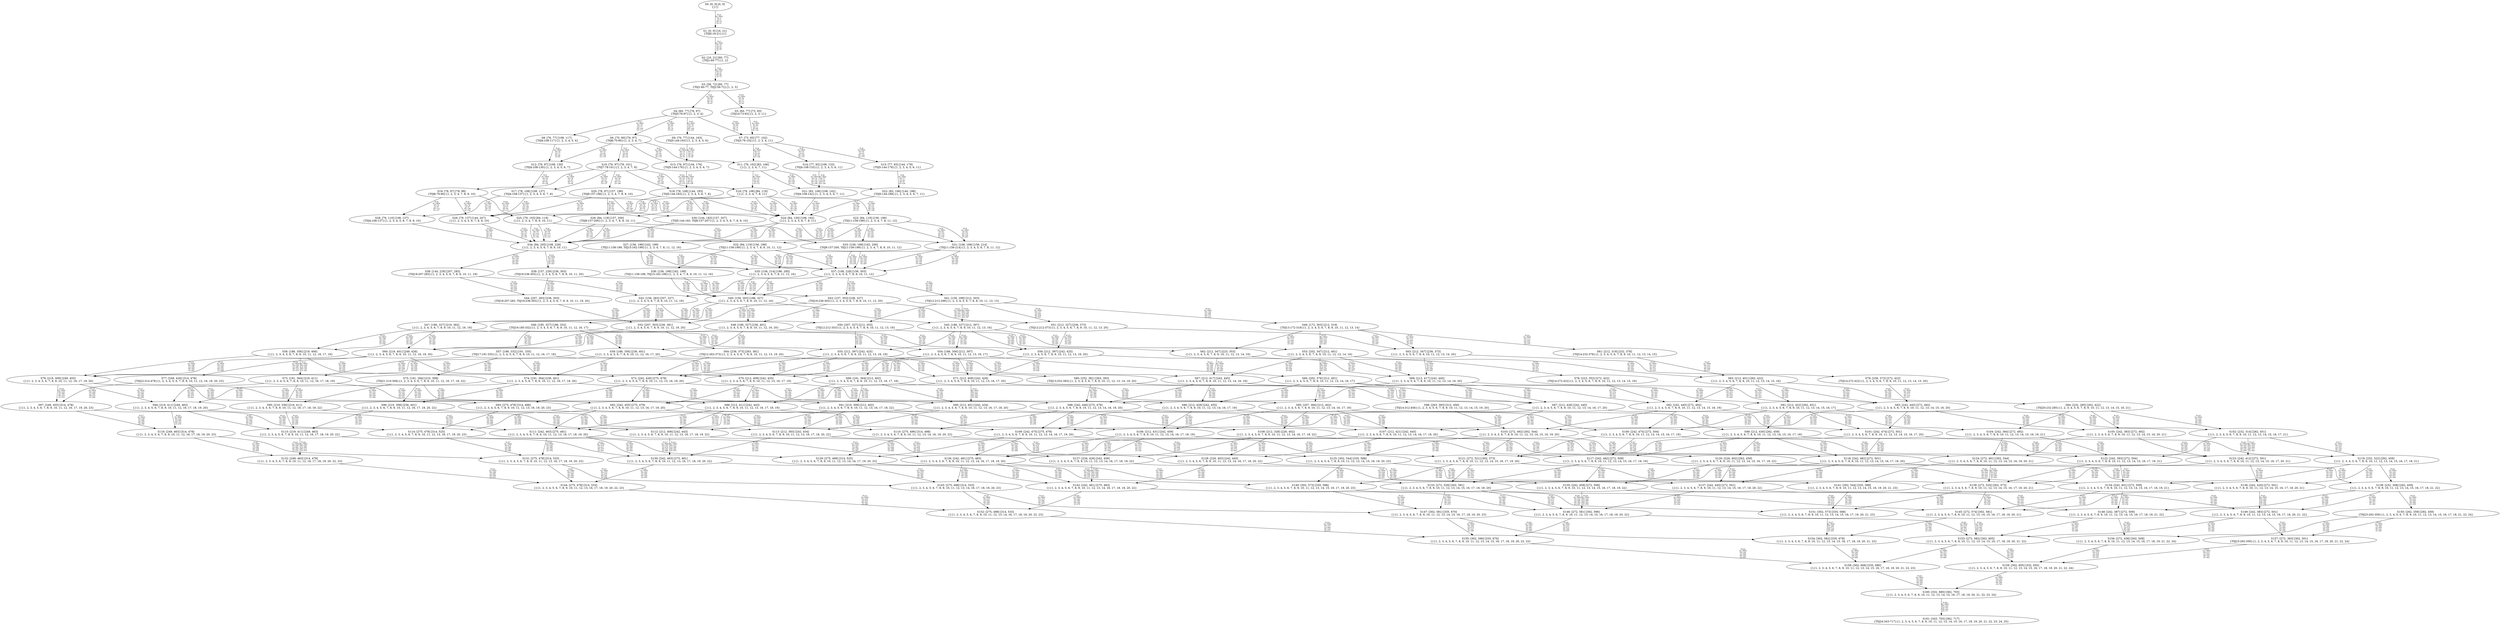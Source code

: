 digraph {
	S0[label="S0: [0, 0] [0, 0] \n{}{}"];
	S1[label="S1: [0, 0] [16, 21] \n{T0J0:16-21}{1}"];
	S2[label="S2: [16, 21] [60, 77] \n{T0J1:60-77}{1, 2}"];
	S3[label="S3: [56, 72] [60, 77] \n{T0J1:60-77, T0J2:56-72}{1, 2, 3}"];
	S4[label="S4: [60, 77] [76, 97] \n{T0J3:76-97}{1, 2, 3, 4}"];
	S5[label="S5: [60, 77] [73, 93] \n{T0J10:73-93}{1, 2, 3, 11}"];
	S6[label="S6: [70, 90] [76, 97] \n{T0J6:70-90}{1, 2, 3, 4, 7}"];
	S7[label="S7: [73, 93] [77, 102] \n{T0J3:76-102}{1, 2, 3, 4, 11}"];
	S8[label="S8: [76, 77] [108, 117] \n{T0J4:108-117}{1, 2, 3, 4, 5, 6}"];
	S9[label="S9: [76, 77] [144, 163] \n{T0J5:144-163}{1, 2, 3, 4, 5, 6}"];
	S10[label="S10: [76, 97] [78, 101] \n{T0J7:78-101}{1, 2, 3, 4, 7, 8}"];
	S11[label="S11: [76, 102] [83, 106] \n{}{1, 2, 3, 4, 7, 11}"];
	S12[label="S12: [76, 97] [108, 130] \n{T0J4:108-130}{1, 2, 3, 4, 5, 6, 7}"];
	S13[label="S13: [76, 97] [144, 176] \n{T0J5:144-176}{1, 2, 3, 4, 5, 6, 7}"];
	S14[label="S14: [77, 93] [108, 133] \n{T0J4:108-133}{1, 2, 3, 4, 5, 6, 11}"];
	S15[label="S15: [77, 93] [144, 179] \n{T0J5:144-179}{1, 2, 3, 4, 5, 6, 11}"];
	S16[label="S16: [78, 106] [84, 119] \n{}{1, 2, 3, 4, 7, 8, 11}"];
	S17[label="S17: [78, 108] [108, 137] \n{T0J4:108-137}{1, 2, 3, 4, 5, 6, 7, 8}"];
	S18[label="S18: [78, 108] [144, 183] \n{T0J5:144-183}{1, 2, 3, 4, 5, 6, 7, 8}"];
	S19[label="S19: [78, 97] [79, 99] \n{T0J8:79-99}{1, 2, 3, 4, 7, 8, 9, 10}"];
	S20[label="S20: [78, 97] [157, 196] \n{T0J9:157-196}{1, 2, 3, 4, 7, 8, 9, 10}"];
	S21[label="S21: [83, 106] [108, 142] \n{T0J4:108-142}{1, 2, 3, 4, 5, 6, 7, 11}"];
	S22[label="S22: [83, 106] [144, 188] \n{T0J5:144-188}{1, 2, 3, 4, 5, 6, 7, 11}"];
	S23[label="S23: [84, 119] [156, 199] \n{T0J11:156-199}{1, 2, 3, 4, 7, 8, 11, 12}"];
	S24[label="S24: [84, 130] [108, 192] \n{}{1, 2, 3, 4, 5, 6, 7, 8, 11}"];
	S25[label="S25: [79, 103] [84, 119] \n{}{1, 2, 3, 4, 7, 8, 9, 10, 11}"];
	S26[label="S26: [84, 119] [157, 200] \n{T0J9:157-200}{1, 2, 3, 4, 7, 8, 9, 10, 11}"];
	S27[label="S27: [156, 199] [162, 199] \n{T0J11:156-199, T0J15:162-199}{1, 2, 3, 4, 7, 8, 11, 12, 16}"];
	S28[label="S28: [79, 110] [108, 137] \n{T0J4:108-137}{1, 2, 3, 4, 5, 6, 7, 8, 9, 10}"];
	S29[label="S29: [79, 137] [144, 207] \n{}{1, 2, 3, 4, 5, 6, 7, 8, 9, 10}"];
	S30[label="S30: [144, 183] [157, 207] \n{T0J5:144-183, T0J9:157-207}{1, 2, 3, 4, 5, 6, 7, 8, 9, 10}"];
	S31[label="S31: [108, 199] [156, 214] \n{T0J11:156-214}{1, 2, 3, 4, 5, 6, 7, 8, 11, 12}"];
	S32[label="S32: [84, 119] [156, 199] \n{T0J11:156-199}{1, 2, 3, 4, 7, 8, 9, 10, 11, 12}"];
	S33[label="S33: [156, 199] [162, 200] \n{T0J9:157-200, T0J11:156-199}{1, 2, 3, 4, 7, 8, 9, 10, 11, 12}"];
	S34[label="S34: [84, 205] [108, 229] \n{}{1, 2, 3, 4, 5, 6, 7, 8, 9, 10, 11}"];
	S35[label="S35: [156, 214] [186, 285] \n{}{1, 2, 3, 4, 5, 6, 7, 8, 11, 12, 16}"];
	S36[label="S36: [156, 199] [162, 199] \n{T0J11:156-199, T0J15:162-199}{1, 2, 3, 4, 7, 8, 9, 10, 11, 12, 16}"];
	S37[label="S37: [108, 229] [156, 303] \n{}{1, 2, 3, 4, 5, 6, 7, 8, 9, 10, 11, 12}"];
	S38[label="S38: [144, 229] [207, 283] \n{T0J18:207-283}{1, 2, 3, 4, 5, 6, 7, 8, 9, 10, 11, 19}"];
	S39[label="S39: [157, 229] [236, 303] \n{T0J19:236-303}{1, 2, 3, 4, 5, 6, 7, 8, 9, 10, 11, 20}"];
	S40[label="S40: [156, 303] [186, 327] \n{}{1, 2, 3, 4, 5, 6, 7, 8, 9, 10, 11, 12, 16}"];
	S41[label="S41: [156, 299] [212, 303] \n{T0J12:212-299}{1, 2, 3, 4, 5, 6, 7, 8, 9, 10, 11, 12, 13}"];
	S42[label="S42: [156, 283] [207, 327] \n{}{1, 2, 3, 4, 5, 6, 7, 8, 9, 10, 11, 12, 19}"];
	S43[label="S43: [157, 303] [236, 327] \n{T0J19:236-303}{1, 2, 3, 4, 5, 6, 7, 8, 9, 10, 11, 12, 20}"];
	S44[label="S44: [207, 283] [236, 303] \n{T0J18:207-283, T0J19:236-303}{1, 2, 3, 4, 5, 6, 7, 8, 9, 10, 11, 19, 20}"];
	S45[label="S45: [186, 327] [212, 397] \n{}{1, 2, 3, 4, 5, 6, 7, 8, 9, 10, 11, 12, 13, 16}"];
	S46[label="S46: [185, 327] [186, 332] \n{T0J16:185-332}{1, 2, 3, 4, 5, 6, 7, 8, 9, 10, 11, 12, 16, 17}"];
	S47[label="S47: [186, 327] [219, 382] \n{}{1, 2, 3, 4, 5, 6, 7, 8, 9, 10, 11, 12, 16, 19}"];
	S48[label="S48: [186, 327] [236, 401] \n{}{1, 2, 3, 4, 5, 6, 7, 8, 9, 10, 11, 12, 16, 20}"];
	S49[label="S49: [172, 303] [212, 319] \n{T0J13:172-319}{1, 2, 3, 4, 5, 6, 7, 8, 9, 10, 11, 12, 13, 14}"];
	S50[label="S50: [207, 327] [212, 353] \n{T0J12:212-353}{1, 2, 3, 4, 5, 6, 7, 8, 9, 10, 11, 12, 13, 19}"];
	S51[label="S51: [212, 327] [236, 373] \n{T0J12:212-373}{1, 2, 3, 4, 5, 6, 7, 8, 9, 10, 11, 12, 13, 20}"];
	S52[label="S52: [207, 303] [236, 381] \n{}{1, 2, 3, 4, 5, 6, 7, 8, 9, 10, 11, 12, 19, 20}"];
	S53[label="S53: [202, 347] [212, 401] \n{}{1, 2, 3, 4, 5, 6, 7, 8, 9, 10, 11, 12, 13, 14, 16}"];
	S54[label="S54: [186, 356] [212, 397] \n{}{1, 2, 3, 4, 5, 6, 7, 8, 9, 10, 11, 12, 13, 16, 17}"];
	S55[label="S55: [212, 397] [242, 425] \n{}{1, 2, 3, 4, 5, 6, 7, 8, 9, 10, 11, 12, 13, 16, 19}"];
	S56[label="S56: [212, 397] [242, 425] \n{}{1, 2, 3, 4, 5, 6, 7, 8, 9, 10, 11, 12, 13, 16, 20}"];
	S57[label="S57: [186, 332] [191, 335] \n{T0J17:191-335}{1, 2, 3, 4, 5, 6, 7, 8, 9, 10, 11, 12, 16, 17, 18}"];
	S58[label="S58: [186, 356] [219, 406] \n{}{1, 2, 3, 4, 5, 6, 7, 8, 9, 10, 11, 12, 16, 17, 19}"];
	S59[label="S59: [186, 356] [236, 401] \n{}{1, 2, 3, 4, 5, 6, 7, 8, 9, 10, 11, 12, 16, 17, 20}"];
	S60[label="S60: [219, 401] [249, 426] \n{}{1, 2, 3, 4, 5, 6, 7, 8, 9, 10, 11, 12, 16, 19, 20}"];
	S61[label="S61: [212, 319] [232, 378] \n{T0J14:232-378}{1, 2, 3, 4, 5, 6, 7, 8, 9, 10, 11, 12, 13, 14, 15}"];
	S62[label="S62: [212, 347] [223, 353] \n{}{1, 2, 3, 4, 5, 6, 7, 8, 9, 10, 11, 12, 13, 14, 19}"];
	S63[label="S63: [212, 347] [236, 373] \n{}{1, 2, 3, 4, 5, 6, 7, 8, 9, 10, 11, 12, 13, 14, 20}"];
	S64[label="S64: [236, 373] [263, 381] \n{T0J12:263-373}{1, 2, 3, 4, 5, 6, 7, 8, 9, 10, 11, 12, 13, 19, 20}"];
	S65[label="S65: [212, 401] [262, 422] \n{}{1, 2, 3, 4, 5, 6, 7, 8, 9, 10, 11, 12, 13, 14, 15, 16}"];
	S66[label="S66: [202, 376] [212, 401] \n{}{1, 2, 3, 4, 5, 6, 7, 8, 9, 10, 11, 12, 13, 14, 16, 17}"];
	S67[label="S67: [212, 417] [242, 445] \n{}{1, 2, 3, 4, 5, 6, 7, 8, 9, 10, 11, 12, 13, 14, 16, 19}"];
	S68[label="S68: [212, 417] [242, 445] \n{}{1, 2, 3, 4, 5, 6, 7, 8, 9, 10, 11, 12, 13, 14, 16, 20}"];
	S69[label="S69: [191, 364] [212, 402] \n{}{1, 2, 3, 4, 5, 6, 7, 8, 9, 10, 11, 12, 13, 16, 17, 18}"];
	S70[label="S70: [212, 409] [242, 435] \n{}{1, 2, 3, 4, 5, 6, 7, 8, 9, 10, 11, 12, 13, 16, 17, 19}"];
	S71[label="S71: [212, 409] [242, 426] \n{}{1, 2, 3, 4, 5, 6, 7, 8, 9, 10, 11, 12, 13, 16, 17, 20}"];
	S72[label="S72: [242, 426] [275, 479] \n{}{1, 2, 3, 4, 5, 6, 7, 8, 9, 10, 11, 12, 13, 16, 19, 20}"];
	S73[label="S73: [191, 364] [219, 411] \n{}{1, 2, 3, 4, 5, 6, 7, 8, 9, 10, 11, 12, 16, 17, 18, 19}"];
	S74[label="S74: [191, 364] [236, 401] \n{}{1, 2, 3, 4, 5, 6, 7, 8, 9, 10, 11, 12, 16, 17, 18, 20}"];
	S75[label="S75: [191, 284] [210, 308] \n{T0J21:210-308}{1, 2, 3, 4, 5, 6, 7, 8, 9, 10, 11, 12, 16, 17, 18, 22}"];
	S76[label="S76: [219, 409] [249, 455] \n{}{1, 2, 3, 4, 5, 6, 7, 8, 9, 10, 11, 12, 16, 17, 19, 20}"];
	S77[label="S77: [249, 426] [314, 478] \n{T0J22:314-478}{1, 2, 3, 4, 5, 6, 7, 8, 9, 10, 11, 12, 16, 19, 20, 23}"];
	S78[label="S78: [223, 353] [272, 422] \n{T0J14:272-422}{1, 2, 3, 4, 5, 6, 7, 8, 9, 10, 11, 12, 13, 14, 15, 19}"];
	S79[label="S79: [236, 373] [272, 422] \n{T0J14:272-422}{1, 2, 3, 4, 5, 6, 7, 8, 9, 10, 11, 12, 13, 14, 15, 20}"];
	S80[label="S80: [252, 381] [263, 393] \n{T0J13:252-393}{1, 2, 3, 4, 5, 6, 7, 8, 9, 10, 11, 12, 13, 14, 19, 20}"];
	S81[label="S81: [212, 422] [262, 451] \n{}{1, 2, 3, 4, 5, 6, 7, 8, 9, 10, 11, 12, 13, 14, 15, 16, 17}"];
	S82[label="S82: [242, 445] [272, 492] \n{}{1, 2, 3, 4, 5, 6, 7, 8, 9, 10, 11, 12, 13, 14, 15, 16, 19}"];
	S83[label="S83: [242, 445] [272, 492] \n{}{1, 2, 3, 4, 5, 6, 7, 8, 9, 10, 11, 12, 13, 14, 15, 16, 20}"];
	S84[label="S84: [232, 285] [262, 422] \n{T0J20:232-285}{1, 2, 3, 4, 5, 6, 7, 8, 9, 10, 11, 12, 13, 14, 15, 16, 21}"];
	S85[label="S85: [207, 384] [212, 402] \n{}{1, 2, 3, 4, 5, 6, 7, 8, 9, 10, 11, 12, 13, 14, 16, 17, 18}"];
	S86[label="S86: [212, 429] [242, 455] \n{}{1, 2, 3, 4, 5, 6, 7, 8, 9, 10, 11, 12, 13, 14, 16, 17, 19}"];
	S87[label="S87: [212, 426] [242, 445] \n{}{1, 2, 3, 4, 5, 6, 7, 8, 9, 10, 11, 12, 13, 14, 16, 17, 20}"];
	S88[label="S88: [242, 446] [275, 479] \n{}{1, 2, 3, 4, 5, 6, 7, 8, 9, 10, 11, 12, 13, 14, 16, 19, 20}"];
	S89[label="S89: [212, 411] [242, 443] \n{}{1, 2, 3, 4, 5, 6, 7, 8, 9, 10, 11, 12, 13, 16, 17, 18, 19}"];
	S90[label="S90: [212, 401] [242, 434] \n{}{1, 2, 3, 4, 5, 6, 7, 8, 9, 10, 11, 12, 13, 16, 17, 18, 20}"];
	S91[label="S91: [210, 308] [212, 402] \n{}{1, 2, 3, 4, 5, 6, 7, 8, 9, 10, 11, 12, 13, 16, 17, 18, 22}"];
	S92[label="S92: [242, 455] [275, 479] \n{}{1, 2, 3, 4, 5, 6, 7, 8, 9, 10, 11, 12, 13, 16, 17, 19, 20}"];
	S93[label="S93: [275, 478] [314, 496] \n{}{1, 2, 3, 4, 5, 6, 7, 8, 9, 10, 11, 12, 13, 16, 19, 20, 23}"];
	S94[label="S94: [219, 411] [249, 463] \n{}{1, 2, 3, 4, 5, 6, 7, 8, 9, 10, 11, 12, 16, 17, 18, 19, 20}"];
	S95[label="S95: [210, 336] [219, 411] \n{}{1, 2, 3, 4, 5, 6, 7, 8, 9, 10, 11, 12, 16, 17, 18, 19, 22}"];
	S96[label="S96: [210, 308] [236, 401] \n{}{1, 2, 3, 4, 5, 6, 7, 8, 9, 10, 11, 12, 16, 17, 18, 20, 22}"];
	S97[label="S97: [249, 455] [314, 478] \n{}{1, 2, 3, 4, 5, 6, 7, 8, 9, 10, 11, 12, 16, 17, 19, 20, 23}"];
	S98[label="S98: [263, 393] [312, 456] \n{T0J14:312-456}{1, 2, 3, 4, 5, 6, 7, 8, 9, 10, 11, 12, 13, 14, 15, 19, 20}"];
	S99[label="S99: [212, 430] [262, 459] \n{}{1, 2, 3, 4, 5, 6, 7, 8, 9, 10, 11, 12, 13, 14, 15, 16, 17, 18}"];
	S100[label="S100: [242, 474] [272, 504] \n{}{1, 2, 3, 4, 5, 6, 7, 8, 9, 10, 11, 12, 13, 14, 15, 16, 17, 19}"];
	S101[label="S101: [242, 474] [272, 501] \n{}{1, 2, 3, 4, 5, 6, 7, 8, 9, 10, 11, 12, 13, 14, 15, 16, 17, 20}"];
	S102[label="S102: [232, 314] [262, 451] \n{}{1, 2, 3, 4, 5, 6, 7, 8, 9, 10, 11, 12, 13, 14, 15, 16, 17, 21}"];
	S103[label="S103: [272, 492] [302, 544] \n{}{1, 2, 3, 4, 5, 6, 7, 8, 9, 10, 11, 12, 13, 14, 15, 16, 19, 20}"];
	S104[label="S104: [242, 364] [272, 492] \n{}{1, 2, 3, 4, 5, 6, 7, 8, 9, 10, 11, 12, 13, 14, 15, 16, 19, 21}"];
	S105[label="S105: [242, 383] [272, 492] \n{}{1, 2, 3, 4, 5, 6, 7, 8, 9, 10, 11, 12, 13, 14, 15, 16, 20, 21}"];
	S106[label="S106: [212, 431] [242, 459] \n{}{1, 2, 3, 4, 5, 6, 7, 8, 9, 10, 11, 12, 13, 14, 16, 17, 18, 19}"];
	S107[label="S107: [212, 421] [242, 445] \n{}{1, 2, 3, 4, 5, 6, 7, 8, 9, 10, 11, 12, 13, 14, 16, 17, 18, 20}"];
	S108[label="S108: [212, 328] [226, 402] \n{}{1, 2, 3, 4, 5, 6, 7, 8, 9, 10, 11, 12, 13, 14, 16, 17, 18, 22}"];
	S109[label="S109: [242, 475] [275, 479] \n{}{1, 2, 3, 4, 5, 6, 7, 8, 9, 10, 11, 12, 13, 14, 16, 17, 19, 20}"];
	S110[label="S110: [275, 496] [314, 498] \n{}{1, 2, 3, 4, 5, 6, 7, 8, 9, 10, 11, 12, 13, 14, 16, 19, 20, 23}"];
	S111[label="S111: [242, 463] [275, 481] \n{}{1, 2, 3, 4, 5, 6, 7, 8, 9, 10, 11, 12, 13, 16, 17, 18, 19, 20}"];
	S112[label="S112: [212, 406] [242, 443] \n{}{1, 2, 3, 4, 5, 6, 7, 8, 9, 10, 11, 12, 13, 16, 17, 18, 19, 22}"];
	S113[label="S113: [212, 383] [242, 434] \n{}{1, 2, 3, 4, 5, 6, 7, 8, 9, 10, 11, 12, 13, 16, 17, 18, 20, 22}"];
	S114[label="S114: [275, 478] [314, 525] \n{}{1, 2, 3, 4, 5, 6, 7, 8, 9, 10, 11, 12, 13, 16, 17, 19, 20, 23}"];
	S115[label="S115: [219, 411] [249, 463] \n{}{1, 2, 3, 4, 5, 6, 7, 8, 9, 10, 11, 12, 16, 17, 18, 19, 20, 22}"];
	S116[label="S116: [249, 463] [314, 478] \n{}{1, 2, 3, 4, 5, 6, 7, 8, 9, 10, 11, 12, 16, 17, 18, 19, 20, 23}"];
	S117[label="S117: [242, 482] [272, 509] \n{}{1, 2, 3, 4, 5, 6, 7, 8, 9, 10, 11, 12, 13, 14, 15, 16, 17, 18, 19}"];
	S118[label="S118: [242, 482] [272, 501] \n{}{1, 2, 3, 4, 5, 6, 7, 8, 9, 10, 11, 12, 13, 14, 15, 16, 17, 18, 20}"];
	S119[label="S119: [232, 322] [262, 459] \n{}{1, 2, 3, 4, 5, 6, 7, 8, 9, 10, 11, 12, 13, 14, 15, 16, 17, 18, 21}"];
	S120[label="S120: [226, 402] [262, 459] \n{}{1, 2, 3, 4, 5, 6, 7, 8, 9, 10, 11, 12, 13, 14, 15, 16, 17, 18, 22}"];
	S121[label="S121: [272, 521] [302, 573] \n{}{1, 2, 3, 4, 5, 6, 7, 8, 9, 10, 11, 12, 13, 14, 15, 16, 17, 19, 20}"];
	S122[label="S122: [242, 393] [272, 504] \n{}{1, 2, 3, 4, 5, 6, 7, 8, 9, 10, 11, 12, 13, 14, 15, 16, 17, 19, 21}"];
	S123[label="S123: [242, 412] [272, 501] \n{}{1, 2, 3, 4, 5, 6, 7, 8, 9, 10, 11, 12, 13, 14, 15, 16, 17, 20, 21}"];
	S124[label="S124: [272, 491] [302, 544] \n{}{1, 2, 3, 4, 5, 6, 7, 8, 9, 10, 11, 12, 13, 14, 15, 16, 19, 20, 21}"];
	S125[label="S125: [302, 544] [335, 588] \n{}{1, 2, 3, 4, 5, 6, 7, 8, 9, 10, 11, 12, 13, 14, 15, 16, 19, 20, 23}"];
	S126[label="S126: [242, 481] [275, 483] \n{}{1, 2, 3, 4, 5, 6, 7, 8, 9, 10, 11, 12, 13, 14, 16, 17, 18, 19, 20}"];
	S127[label="S127: [226, 426] [242, 459] \n{}{1, 2, 3, 4, 5, 6, 7, 8, 9, 10, 11, 12, 13, 14, 16, 17, 18, 19, 22}"];
	S128[label="S128: [226, 403] [242, 445] \n{}{1, 2, 3, 4, 5, 6, 7, 8, 9, 10, 11, 12, 13, 14, 16, 17, 18, 20, 22}"];
	S129[label="S129: [275, 498] [314, 525] \n{}{1, 2, 3, 4, 5, 6, 7, 8, 9, 10, 11, 12, 13, 14, 16, 17, 19, 20, 23}"];
	S130[label="S130: [242, 463] [275, 481] \n{}{1, 2, 3, 4, 5, 6, 7, 8, 9, 10, 11, 12, 13, 16, 17, 18, 19, 20, 22}"];
	S131[label="S131: [275, 478] [314, 533] \n{}{1, 2, 3, 4, 5, 6, 7, 8, 9, 10, 11, 12, 13, 16, 17, 18, 19, 20, 23}"];
	S132[label="S132: [249, 463] [314, 478] \n{}{1, 2, 3, 4, 5, 6, 7, 8, 9, 10, 11, 12, 16, 17, 18, 19, 20, 22, 23}"];
	S133[label="S133: [272, 529] [302, 581] \n{}{1, 2, 3, 4, 5, 6, 7, 8, 9, 10, 11, 12, 13, 14, 15, 16, 17, 18, 19, 20}"];
	S134[label="S134: [242, 401] [272, 509] \n{}{1, 2, 3, 4, 5, 6, 7, 8, 9, 10, 11, 12, 13, 14, 15, 16, 17, 18, 19, 21}"];
	S135[label="S135: [242, 459] [272, 509] \n{}{1, 2, 3, 4, 5, 6, 7, 8, 9, 10, 11, 12, 13, 14, 15, 16, 17, 18, 19, 22}"];
	S136[label="S136: [242, 420] [272, 501] \n{}{1, 2, 3, 4, 5, 6, 7, 8, 9, 10, 11, 12, 13, 14, 15, 16, 17, 18, 20, 21}"];
	S137[label="S137: [242, 445] [272, 501] \n{}{1, 2, 3, 4, 5, 6, 7, 8, 9, 10, 11, 12, 13, 14, 15, 16, 17, 18, 20, 22}"];
	S138[label="S138: [232, 308] [262, 459] \n{}{1, 2, 3, 4, 5, 6, 7, 8, 9, 10, 11, 12, 13, 14, 15, 16, 17, 18, 21, 22}"];
	S139[label="S139: [272, 520] [302, 573] \n{}{1, 2, 3, 4, 5, 6, 7, 8, 9, 10, 11, 12, 13, 14, 15, 16, 17, 19, 20, 21}"];
	S140[label="S140: [302, 573] [335, 588] \n{}{1, 2, 3, 4, 5, 6, 7, 8, 9, 10, 11, 12, 13, 14, 15, 16, 17, 19, 20, 23}"];
	S141[label="S141: [302, 544] [335, 588] \n{}{1, 2, 3, 4, 5, 6, 7, 8, 9, 10, 11, 12, 13, 14, 15, 16, 19, 20, 21, 23}"];
	S142[label="S142: [242, 481] [275, 483] \n{}{1, 2, 3, 4, 5, 6, 7, 8, 9, 10, 11, 12, 13, 14, 16, 17, 18, 19, 20, 22}"];
	S143[label="S143: [275, 498] [314, 533] \n{}{1, 2, 3, 4, 5, 6, 7, 8, 9, 10, 11, 12, 13, 14, 16, 17, 18, 19, 20, 23}"];
	S144[label="S144: [275, 478] [314, 533] \n{}{1, 2, 3, 4, 5, 6, 7, 8, 9, 10, 11, 12, 13, 16, 17, 18, 19, 20, 22, 23}"];
	S145[label="S145: [272, 574] [302, 581] \n{}{1, 2, 3, 4, 5, 6, 7, 8, 9, 10, 11, 12, 13, 14, 15, 16, 17, 18, 19, 20, 21}"];
	S146[label="S146: [272, 581] [302, 596] \n{}{1, 2, 3, 4, 5, 6, 7, 8, 9, 10, 11, 12, 13, 14, 15, 16, 17, 18, 19, 20, 22}"];
	S147[label="S147: [302, 581] [335, 670] \n{}{1, 2, 3, 4, 5, 6, 7, 8, 9, 10, 11, 12, 13, 14, 15, 16, 17, 18, 19, 20, 23}"];
	S148[label="S148: [242, 387] [272, 509] \n{}{1, 2, 3, 4, 5, 6, 7, 8, 9, 10, 11, 12, 13, 14, 15, 16, 17, 18, 19, 21, 22}"];
	S149[label="S149: [242, 383] [272, 501] \n{}{1, 2, 3, 4, 5, 6, 7, 8, 9, 10, 11, 12, 13, 14, 15, 16, 17, 18, 20, 21, 22}"];
	S150[label="S150: [262, 359] [292, 459] \n{T0J23:292-359}{1, 2, 3, 4, 5, 6, 7, 8, 9, 10, 11, 12, 13, 14, 15, 16, 17, 18, 21, 22, 24}"];
	S151[label="S151: [302, 573] [335, 588] \n{}{1, 2, 3, 4, 5, 6, 7, 8, 9, 10, 11, 12, 13, 14, 15, 16, 17, 19, 20, 21, 23}"];
	S152[label="S152: [275, 498] [314, 533] \n{}{1, 2, 3, 4, 5, 6, 7, 8, 9, 10, 11, 12, 13, 14, 16, 17, 18, 19, 20, 22, 23}"];
	S153[label="S153: [272, 582] [302, 605] \n{}{1, 2, 3, 4, 5, 6, 7, 8, 9, 10, 11, 12, 13, 14, 15, 16, 17, 18, 19, 20, 21, 22}"];
	S154[label="S154: [302, 582] [335, 678] \n{}{1, 2, 3, 4, 5, 6, 7, 8, 9, 10, 11, 12, 13, 14, 15, 16, 17, 18, 19, 20, 21, 23}"];
	S155[label="S155: [302, 596] [335, 670] \n{}{1, 2, 3, 4, 5, 6, 7, 8, 9, 10, 11, 12, 13, 14, 15, 16, 17, 18, 19, 20, 22, 23}"];
	S156[label="S156: [272, 438] [302, 509] \n{}{1, 2, 3, 4, 5, 6, 7, 8, 9, 10, 11, 12, 13, 14, 15, 16, 17, 18, 19, 21, 22, 24}"];
	S157[label="S157: [272, 383] [302, 501] \n{T0J23:292-359}{1, 2, 3, 4, 5, 6, 7, 8, 9, 10, 11, 12, 13, 14, 15, 16, 17, 18, 20, 21, 22, 24}"];
	S158[label="S158: [302, 606] [335, 680] \n{}{1, 2, 3, 4, 5, 6, 7, 8, 9, 10, 11, 12, 13, 14, 15, 16, 17, 18, 19, 20, 21, 22, 23}"];
	S159[label="S159: [302, 605] [332, 655] \n{}{1, 2, 3, 4, 5, 6, 7, 8, 9, 10, 11, 12, 13, 14, 15, 16, 17, 18, 19, 20, 21, 22, 24}"];
	S160[label="S160: [332, 680] [362, 703] \n{}{1, 2, 3, 4, 5, 6, 7, 8, 9, 10, 11, 12, 13, 14, 15, 16, 17, 18, 19, 20, 21, 22, 23, 24}"];
	S161[label="S161: [343, 703] [362, 717] \n{T0J24:343-717}{1, 2, 3, 4, 5, 6, 7, 8, 9, 10, 11, 12, 13, 14, 15, 16, 17, 18, 19, 20, 21, 22, 23, 24, 25}"];
	S0 -> S1[label="T0 J0\nDL=5850\nES=0\nLS=0\nEF=16\nLF=21",fontsize=8];
	S1 -> S2[label="T0 J1\nDL=5850\nES=16\nLS=21\nEF=60\nLF=77",fontsize=8];
	S2 -> S3[label="T0 J2\nDL=5850\nES=16\nLS=21\nEF=56\nLF=72",fontsize=8];
	S3 -> S4[label="T0 J3\nDL=5850\nES=56\nLS=72\nEF=76\nLF=97",fontsize=8];
	S3 -> S5[label="T0 J10\nDL=5850\nES=56\nLS=71\nEF=73\nLF=93",fontsize=8];
	S4 -> S8[label="T0 J4\nDL=5850\nES=76\nLS=77\nEF=108\nLF=117",fontsize=8];
	S4 -> S9[label="T0 J5\nDL=5850\nES=76\nLS=77\nEF=144\nLF=163",fontsize=8];
	S4 -> S6[label="T0 J6\nDL=5850\nES=60\nLS=77\nEF=70\nLF=90",fontsize=8];
	S4 -> S7[label="T0 J10\nDL=5850\nES=60\nLS=71\nEF=77\nLF=93",fontsize=8];
	S5 -> S7[label="T0 J3\nDL=5850\nES=60\nLS=77\nEF=80\nLF=102",fontsize=8];
	S6 -> S12[label="T0 J4\nDL=5850\nES=76\nLS=90\nEF=108\nLF=130",fontsize=8];
	S6 -> S13[label="T0 J5\nDL=5850\nES=76\nLS=90\nEF=144\nLF=176",fontsize=8];
	S6 -> S10[label="T0 J7\nDL=5850\nES=70\nLS=90\nEF=78\nLF=101",fontsize=8];
	S6 -> S11[label="T0 J10\nDL=5850\nES=70\nLS=71\nEF=87\nLF=93",fontsize=8];
	S7 -> S14[label="T0 J4\nDL=5850\nES=76\nLS=93\nEF=108\nLF=133",fontsize=8];
	S7 -> S15[label="T0 J5\nDL=5850\nES=76\nLS=93\nEF=144\nLF=179",fontsize=8];
	S7 -> S11[label="T0 J6\nDL=5850\nES=73\nLS=93\nEF=83\nLF=106",fontsize=8];
	S8 -> S12[label="T0 J6\nDL=5850\nES=76\nLS=77\nEF=86\nLF=90",fontsize=8];
	S9 -> S13[label="T0 J6\nDL=5850\nES=76\nLS=77\nEF=86\nLF=90",fontsize=8];
	S10 -> S17[label="T0 J4\nDL=5850\nES=76\nLS=97\nEF=108\nLF=137",fontsize=8];
	S10 -> S18[label="T0 J5\nDL=5850\nES=76\nLS=97\nEF=144\nLF=183",fontsize=8];
	S10 -> S19[label="T0 J8\nDL=5850\nES=78\nLS=97\nEF=79\nLF=99",fontsize=8];
	S10 -> S20[label="T0 J9\nDL=5850\nES=78\nLS=97\nEF=157\nLF=196",fontsize=8];
	S10 -> S16[label="T0 J10\nDL=5850\nES=76\nLS=97\nEF=93\nLF=119",fontsize=8];
	S11 -> S21[label="T0 J4\nDL=5850\nES=76\nLS=102\nEF=108\nLF=142",fontsize=8];
	S11 -> S22[label="T0 J5\nDL=5850\nES=76\nLS=102\nEF=144\nLF=188",fontsize=8];
	S11 -> S16[label="T0 J7\nDL=5850\nES=76\nLS=101\nEF=84\nLF=112",fontsize=8];
	S12 -> S17[label="T0 J7\nDL=5850\nES=76\nLS=97\nEF=84\nLF=108",fontsize=8];
	S13 -> S18[label="T0 J7\nDL=5850\nES=76\nLS=97\nEF=84\nLF=108",fontsize=8];
	S14 -> S21[label="T0 J6\nDL=5850\nES=77\nLS=93\nEF=87\nLF=106",fontsize=8];
	S15 -> S22[label="T0 J6\nDL=5850\nES=77\nLS=93\nEF=87\nLF=106",fontsize=8];
	S16 -> S24[label="T0 J4\nDL=5850\nES=78\nLS=106\nEF=110\nLF=146",fontsize=8];
	S16 -> S24[label="T0 J5\nDL=5850\nES=78\nLS=106\nEF=146\nLF=192",fontsize=8];
	S16 -> S25[label="T0 J8\nDL=5850\nES=78\nLS=101\nEF=79\nLF=103",fontsize=8];
	S16 -> S26[label="T0 J9\nDL=5850\nES=78\nLS=101\nEF=157\nLF=200",fontsize=8];
	S16 -> S23[label="T0 J11\nDL=5850\nES=78\nLS=101\nEF=156\nLF=199",fontsize=8];
	S17 -> S28[label="T0 J8\nDL=5850\nES=78\nLS=108\nEF=79\nLF=110",fontsize=8];
	S17 -> S29[label="T0 J9\nDL=5850\nES=78\nLS=108\nEF=157\nLF=207",fontsize=8];
	S17 -> S24[label="T0 J10\nDL=5850\nES=78\nLS=108\nEF=95\nLF=130",fontsize=8];
	S18 -> S29[label="T0 J8\nDL=5850\nES=78\nLS=108\nEF=79\nLF=110",fontsize=8];
	S18 -> S30[label="T0 J9\nDL=5850\nES=78\nLS=108\nEF=157\nLF=207",fontsize=8];
	S18 -> S24[label="T0 J10\nDL=5850\nES=78\nLS=108\nEF=95\nLF=130",fontsize=8];
	S19 -> S28[label="T0 J4\nDL=5850\nES=78\nLS=97\nEF=110\nLF=137",fontsize=8];
	S19 -> S29[label="T0 J5\nDL=5850\nES=78\nLS=97\nEF=146\nLF=183",fontsize=8];
	S19 -> S25[label="T0 J10\nDL=5850\nES=78\nLS=97\nEF=95\nLF=119",fontsize=8];
	S20 -> S29[label="T0 J4\nDL=5850\nES=78\nLS=97\nEF=110\nLF=137",fontsize=8];
	S20 -> S30[label="T0 J5\nDL=5850\nES=78\nLS=97\nEF=146\nLF=183",fontsize=8];
	S20 -> S26[label="T0 J10\nDL=5850\nES=78\nLS=97\nEF=95\nLF=119",fontsize=8];
	S21 -> S24[label="T0 J7\nDL=5850\nES=83\nLS=106\nEF=91\nLF=117",fontsize=8];
	S22 -> S24[label="T0 J7\nDL=5850\nES=83\nLS=106\nEF=91\nLF=117",fontsize=8];
	S23 -> S31[label="T0 J4\nDL=5850\nES=84\nLS=119\nEF=116\nLF=159",fontsize=8];
	S23 -> S31[label="T0 J5\nDL=5850\nES=84\nLS=119\nEF=152\nLF=205",fontsize=8];
	S23 -> S32[label="T0 J8\nDL=5850\nES=84\nLS=101\nEF=85\nLF=103",fontsize=8];
	S23 -> S33[label="T0 J9\nDL=5850\nES=84\nLS=101\nEF=163\nLF=200",fontsize=8];
	S23 -> S27[label="T0 J15\nDL=5850\nES=84\nLS=101\nEF=162\nLF=199",fontsize=8];
	S24 -> S34[label="T0 J8\nDL=5850\nES=84\nLS=130\nEF=85\nLF=132",fontsize=8];
	S24 -> S34[label="T0 J9\nDL=5850\nES=84\nLS=130\nEF=163\nLF=229",fontsize=8];
	S24 -> S31[label="T0 J11\nDL=5850\nES=84\nLS=116\nEF=162\nLF=214",fontsize=8];
	S25 -> S34[label="T0 J4\nDL=5850\nES=79\nLS=103\nEF=111\nLF=143",fontsize=8];
	S25 -> S34[label="T0 J5\nDL=5850\nES=79\nLS=103\nEF=147\nLF=189",fontsize=8];
	S25 -> S32[label="T0 J11\nDL=5850\nES=79\nLS=101\nEF=157\nLF=199",fontsize=8];
	S26 -> S34[label="T0 J4\nDL=5850\nES=84\nLS=119\nEF=116\nLF=159",fontsize=8];
	S26 -> S34[label="T0 J5\nDL=5850\nES=84\nLS=119\nEF=152\nLF=205",fontsize=8];
	S26 -> S33[label="T0 J11\nDL=5850\nES=84\nLS=101\nEF=162\nLF=199",fontsize=8];
	S27 -> S35[label="T0 J4\nDL=5850\nES=156\nLS=199\nEF=188\nLF=239",fontsize=8];
	S27 -> S35[label="T0 J5\nDL=5850\nES=156\nLS=199\nEF=224\nLF=285",fontsize=8];
	S28 -> S34[label="T0 J10\nDL=5850\nES=79\nLS=110\nEF=96\nLF=132",fontsize=8];
	S29 -> S34[label="T0 J10\nDL=5850\nES=79\nLS=137\nEF=96\nLF=159",fontsize=8];
	S30 -> S34[label="T0 J10\nDL=5850\nES=144\nLS=183\nEF=161\nLF=205",fontsize=8];
	S31 -> S37[label="T0 J8\nDL=5850\nES=108\nLS=199\nEF=109\nLF=201",fontsize=8];
	S31 -> S37[label="T0 J9\nDL=5850\nES=108\nLS=199\nEF=187\nLF=298",fontsize=8];
	S31 -> S35[label="T0 J15\nDL=5850\nES=108\nLS=116\nEF=186\nLF=214",fontsize=8];
	S32 -> S37[label="T0 J4\nDL=5850\nES=84\nLS=119\nEF=116\nLF=159",fontsize=8];
	S32 -> S37[label="T0 J5\nDL=5850\nES=84\nLS=119\nEF=152\nLF=205",fontsize=8];
	S32 -> S36[label="T0 J15\nDL=5850\nES=84\nLS=101\nEF=162\nLF=199",fontsize=8];
	S33 -> S37[label="T0 J4\nDL=5850\nES=156\nLS=199\nEF=188\nLF=239",fontsize=8];
	S33 -> S37[label="T0 J5\nDL=5850\nES=156\nLS=199\nEF=224\nLF=285",fontsize=8];
	S34 -> S37[label="T0 J11\nDL=5850\nES=84\nLS=205\nEF=162\nLF=303",fontsize=8];
	S34 -> S38[label="T0 J18\nDL=5850\nES=144\nLS=204\nEF=207\nLF=283",fontsize=8];
	S34 -> S39[label="T0 J19\nDL=5850\nES=157\nLS=204\nEF=236\nLF=303",fontsize=8];
	S35 -> S40[label="T0 J8\nDL=5850\nES=156\nLS=214\nEF=157\nLF=216",fontsize=8];
	S35 -> S40[label="T0 J9\nDL=5850\nES=156\nLS=214\nEF=235\nLF=313",fontsize=8];
	S36 -> S40[label="T0 J4\nDL=5850\nES=156\nLS=199\nEF=188\nLF=239",fontsize=8];
	S36 -> S40[label="T0 J5\nDL=5850\nES=156\nLS=199\nEF=224\nLF=285",fontsize=8];
	S37 -> S41[label="T0 J12\nDL=5850\nES=156\nLS=229\nEF=212\nLF=299",fontsize=8];
	S37 -> S40[label="T0 J15\nDL=5850\nES=108\nLS=229\nEF=186\nLF=327",fontsize=8];
	S37 -> S42[label="T0 J18\nDL=5850\nES=144\nLS=204\nEF=207\nLF=283",fontsize=8];
	S37 -> S43[label="T0 J19\nDL=5850\nES=157\nLS=204\nEF=236\nLF=303",fontsize=8];
	S38 -> S42[label="T0 J11\nDL=5850\nES=144\nLS=229\nEF=222\nLF=327",fontsize=8];
	S38 -> S44[label="T0 J19\nDL=5850\nES=157\nLS=204\nEF=236\nLF=303",fontsize=8];
	S39 -> S43[label="T0 J11\nDL=5850\nES=157\nLS=229\nEF=235\nLF=327",fontsize=8];
	S39 -> S44[label="T0 J18\nDL=5850\nES=157\nLS=204\nEF=220\nLF=283",fontsize=8];
	S40 -> S45[label="T0 J12\nDL=5850\nES=156\nLS=303\nEF=212\nLF=373",fontsize=8];
	S40 -> S46[label="T0 J16\nDL=5850\nES=162\nLS=303\nEF=185\nLF=332",fontsize=8];
	S40 -> S47[label="T0 J18\nDL=5850\nES=156\nLS=303\nEF=219\nLF=382",fontsize=8];
	S40 -> S48[label="T0 J19\nDL=5850\nES=157\nLS=284\nEF=236\nLF=383",fontsize=8];
	S41 -> S49[label="T0 J13\nDL=5850\nES=156\nLS=299\nEF=172\nLF=319",fontsize=8];
	S41 -> S45[label="T0 J15\nDL=5850\nES=156\nLS=299\nEF=234\nLF=397",fontsize=8];
	S41 -> S50[label="T0 J18\nDL=5850\nES=156\nLS=204\nEF=219\nLF=283",fontsize=8];
	S41 -> S51[label="T0 J19\nDL=5850\nES=157\nLS=204\nEF=236\nLF=303",fontsize=8];
	S42 -> S50[label="T0 J12\nDL=5850\nES=156\nLS=283\nEF=212\nLF=353",fontsize=8];
	S42 -> S47[label="T0 J15\nDL=5850\nES=156\nLS=283\nEF=234\nLF=381",fontsize=8];
	S42 -> S52[label="T0 J19\nDL=5850\nES=157\nLS=204\nEF=236\nLF=303",fontsize=8];
	S43 -> S51[label="T0 J12\nDL=5850\nES=157\nLS=303\nEF=213\nLF=373",fontsize=8];
	S43 -> S48[label="T0 J15\nDL=5850\nES=157\nLS=303\nEF=235\nLF=401",fontsize=8];
	S43 -> S52[label="T0 J18\nDL=5850\nES=157\nLS=204\nEF=220\nLF=283",fontsize=8];
	S44 -> S52[label="T0 J11\nDL=5850\nES=207\nLS=283\nEF=285\nLF=381",fontsize=8];
	S45 -> S53[label="T0 J13\nDL=5850\nES=186\nLS=327\nEF=202\nLF=347",fontsize=8];
	S45 -> S54[label="T0 J16\nDL=5850\nES=186\nLS=327\nEF=209\nLF=356",fontsize=8];
	S45 -> S55[label="T0 J18\nDL=5850\nES=186\nLS=327\nEF=249\nLF=406",fontsize=8];
	S45 -> S56[label="T0 J19\nDL=5850\nES=186\nLS=284\nEF=265\nLF=383",fontsize=8];
	S46 -> S54[label="T0 J12\nDL=5850\nES=185\nLS=327\nEF=241\nLF=397",fontsize=8];
	S46 -> S57[label="T0 J17\nDL=5850\nES=185\nLS=327\nEF=191\nLF=335",fontsize=8];
	S46 -> S58[label="T0 J18\nDL=5850\nES=185\nLS=327\nEF=248\nLF=406",fontsize=8];
	S46 -> S59[label="T0 J19\nDL=5850\nES=185\nLS=284\nEF=264\nLF=383",fontsize=8];
	S47 -> S55[label="T0 J12\nDL=5850\nES=186\nLS=327\nEF=242\nLF=397",fontsize=8];
	S47 -> S58[label="T0 J16\nDL=5850\nES=186\nLS=327\nEF=209\nLF=356",fontsize=8];
	S47 -> S60[label="T0 J19\nDL=5850\nES=186\nLS=327\nEF=265\nLF=426",fontsize=8];
	S48 -> S56[label="T0 J12\nDL=5850\nES=186\nLS=327\nEF=242\nLF=397",fontsize=8];
	S48 -> S59[label="T0 J16\nDL=5850\nES=186\nLS=327\nEF=209\nLF=356",fontsize=8];
	S48 -> S60[label="T0 J18\nDL=5850\nES=186\nLS=327\nEF=249\nLF=406",fontsize=8];
	S49 -> S61[label="T0 J14\nDL=5850\nES=172\nLS=303\nEF=232\nLF=378",fontsize=8];
	S49 -> S53[label="T0 J15\nDL=5850\nES=172\nLS=303\nEF=250\nLF=401",fontsize=8];
	S49 -> S62[label="T0 J18\nDL=5850\nES=172\nLS=204\nEF=235\nLF=283",fontsize=8];
	S49 -> S63[label="T0 J19\nDL=5850\nES=172\nLS=204\nEF=251\nLF=303",fontsize=8];
	S50 -> S62[label="T0 J13\nDL=5850\nES=207\nLS=327\nEF=223\nLF=347",fontsize=8];
	S50 -> S55[label="T0 J15\nDL=5850\nES=207\nLS=327\nEF=285\nLF=425",fontsize=8];
	S51 -> S63[label="T0 J13\nDL=5850\nES=212\nLS=327\nEF=228\nLF=347",fontsize=8];
	S51 -> S56[label="T0 J15\nDL=5850\nES=212\nLS=327\nEF=290\nLF=425",fontsize=8];
	S52 -> S64[label="T0 J12\nDL=5850\nES=207\nLS=303\nEF=263\nLF=373",fontsize=8];
	S52 -> S60[label="T0 J15\nDL=5850\nES=207\nLS=303\nEF=285\nLF=401",fontsize=8];
	S53 -> S65[label="T0 J14\nDL=5850\nES=202\nLS=347\nEF=262\nLF=422",fontsize=8];
	S53 -> S66[label="T0 J16\nDL=5850\nES=202\nLS=347\nEF=225\nLF=376",fontsize=8];
	S53 -> S67[label="T0 J18\nDL=5850\nES=202\nLS=347\nEF=265\nLF=426",fontsize=8];
	S53 -> S68[label="T0 J19\nDL=5850\nES=202\nLS=284\nEF=281\nLF=383",fontsize=8];
	S54 -> S66[label="T0 J13\nDL=5850\nES=186\nLS=356\nEF=202\nLF=376",fontsize=8];
	S54 -> S69[label="T0 J17\nDL=5850\nES=186\nLS=356\nEF=192\nLF=364",fontsize=8];
	S54 -> S70[label="T0 J18\nDL=5850\nES=186\nLS=356\nEF=249\nLF=435",fontsize=8];
	S54 -> S71[label="T0 J19\nDL=5850\nES=186\nLS=284\nEF=265\nLF=383",fontsize=8];
	S55 -> S67[label="T0 J13\nDL=5850\nES=212\nLS=397\nEF=228\nLF=417",fontsize=8];
	S55 -> S70[label="T0 J16\nDL=5850\nES=212\nLS=380\nEF=235\nLF=409",fontsize=8];
	S55 -> S72[label="T0 J19\nDL=5850\nES=212\nLS=380\nEF=291\nLF=479",fontsize=8];
	S56 -> S68[label="T0 J13\nDL=5850\nES=212\nLS=397\nEF=228\nLF=417",fontsize=8];
	S56 -> S71[label="T0 J16\nDL=5850\nES=212\nLS=380\nEF=235\nLF=409",fontsize=8];
	S56 -> S72[label="T0 J18\nDL=5850\nES=212\nLS=380\nEF=275\nLF=459",fontsize=8];
	S57 -> S69[label="T0 J12\nDL=5850\nES=186\nLS=332\nEF=242\nLF=402",fontsize=8];
	S57 -> S73[label="T0 J18\nDL=5850\nES=186\nLS=332\nEF=249\nLF=411",fontsize=8];
	S57 -> S74[label="T0 J19\nDL=5850\nES=186\nLS=284\nEF=265\nLF=383",fontsize=8];
	S57 -> S75[label="T0 J21\nDL=5850\nES=191\nLS=284\nEF=210\nLF=308",fontsize=8];
	S58 -> S70[label="T0 J12\nDL=5850\nES=186\nLS=356\nEF=242\nLF=426",fontsize=8];
	S58 -> S73[label="T0 J17\nDL=5850\nES=186\nLS=356\nEF=192\nLF=364",fontsize=8];
	S58 -> S76[label="T0 J19\nDL=5850\nES=186\nLS=356\nEF=265\nLF=455",fontsize=8];
	S59 -> S71[label="T0 J12\nDL=5850\nES=186\nLS=356\nEF=242\nLF=426",fontsize=8];
	S59 -> S74[label="T0 J17\nDL=5850\nES=186\nLS=356\nEF=192\nLF=364",fontsize=8];
	S59 -> S76[label="T0 J18\nDL=5850\nES=186\nLS=356\nEF=249\nLF=435",fontsize=8];
	S60 -> S72[label="T0 J12\nDL=5850\nES=219\nLS=401\nEF=275\nLF=471",fontsize=8];
	S60 -> S76[label="T0 J16\nDL=5850\nES=219\nLS=380\nEF=242\nLF=409",fontsize=8];
	S60 -> S77[label="T0 J22\nDL=5850\nES=236\nLS=380\nEF=314\nLF=478",fontsize=8];
	S61 -> S65[label="T0 J15\nDL=5850\nES=212\nLS=319\nEF=290\nLF=417",fontsize=8];
	S62 -> S78[label="T0 J14\nDL=5850\nES=212\nLS=347\nEF=272\nLF=422",fontsize=8];
	S62 -> S67[label="T0 J15\nDL=5850\nES=212\nLS=347\nEF=290\nLF=445",fontsize=8];
	S63 -> S79[label="T0 J14\nDL=5850\nES=212\nLS=347\nEF=272\nLF=422",fontsize=8];
	S63 -> S68[label="T0 J15\nDL=5850\nES=212\nLS=347\nEF=290\nLF=445",fontsize=8];
	S64 -> S80[label="T0 J13\nDL=5850\nES=236\nLS=373\nEF=252\nLF=393",fontsize=8];
	S64 -> S72[label="T0 J15\nDL=5850\nES=236\nLS=373\nEF=314\nLF=471",fontsize=8];
	S65 -> S81[label="T0 J16\nDL=5850\nES=212\nLS=401\nEF=235\nLF=430",fontsize=8];
	S65 -> S82[label="T0 J18\nDL=5850\nES=212\nLS=401\nEF=275\nLF=480",fontsize=8];
	S65 -> S83[label="T0 J19\nDL=5850\nES=212\nLS=284\nEF=291\nLF=383",fontsize=8];
	S65 -> S84[label="T0 J20\nDL=5850\nES=232\nLS=284\nEF=232\nLF=285",fontsize=8];
	S66 -> S81[label="T0 J14\nDL=5850\nES=202\nLS=376\nEF=262\nLF=451",fontsize=8];
	S66 -> S85[label="T0 J17\nDL=5850\nES=202\nLS=376\nEF=208\nLF=384",fontsize=8];
	S66 -> S86[label="T0 J18\nDL=5850\nES=202\nLS=376\nEF=265\nLF=455",fontsize=8];
	S66 -> S87[label="T0 J19\nDL=5850\nES=202\nLS=284\nEF=281\nLF=383",fontsize=8];
	S67 -> S82[label="T0 J14\nDL=5850\nES=212\nLS=417\nEF=272\nLF=492",fontsize=8];
	S67 -> S86[label="T0 J16\nDL=5850\nES=212\nLS=380\nEF=235\nLF=409",fontsize=8];
	S67 -> S88[label="T0 J19\nDL=5850\nES=212\nLS=380\nEF=291\nLF=479",fontsize=8];
	S68 -> S83[label="T0 J14\nDL=5850\nES=212\nLS=417\nEF=272\nLF=492",fontsize=8];
	S68 -> S87[label="T0 J16\nDL=5850\nES=212\nLS=380\nEF=235\nLF=409",fontsize=8];
	S68 -> S88[label="T0 J18\nDL=5850\nES=212\nLS=380\nEF=275\nLF=459",fontsize=8];
	S69 -> S85[label="T0 J13\nDL=5850\nES=191\nLS=364\nEF=207\nLF=384",fontsize=8];
	S69 -> S89[label="T0 J18\nDL=5850\nES=191\nLS=364\nEF=254\nLF=443",fontsize=8];
	S69 -> S90[label="T0 J19\nDL=5850\nES=191\nLS=284\nEF=270\nLF=383",fontsize=8];
	S69 -> S91[label="T0 J21\nDL=5850\nES=191\nLS=284\nEF=210\nLF=308",fontsize=8];
	S70 -> S86[label="T0 J13\nDL=5850\nES=212\nLS=409\nEF=228\nLF=429",fontsize=8];
	S70 -> S89[label="T0 J17\nDL=5850\nES=212\nLS=380\nEF=218\nLF=388",fontsize=8];
	S70 -> S92[label="T0 J19\nDL=5850\nES=212\nLS=380\nEF=291\nLF=479",fontsize=8];
	S71 -> S87[label="T0 J13\nDL=5850\nES=212\nLS=409\nEF=228\nLF=429",fontsize=8];
	S71 -> S90[label="T0 J17\nDL=5850\nES=212\nLS=380\nEF=218\nLF=388",fontsize=8];
	S71 -> S92[label="T0 J18\nDL=5850\nES=212\nLS=380\nEF=275\nLF=459",fontsize=8];
	S72 -> S88[label="T0 J13\nDL=5850\nES=242\nLS=426\nEF=258\nLF=446",fontsize=8];
	S72 -> S92[label="T0 J16\nDL=5850\nES=242\nLS=380\nEF=265\nLF=409",fontsize=8];
	S72 -> S93[label="T0 J22\nDL=5850\nES=242\nLS=380\nEF=320\nLF=478",fontsize=8];
	S73 -> S89[label="T0 J12\nDL=5850\nES=191\nLS=364\nEF=247\nLF=434",fontsize=8];
	S73 -> S94[label="T0 J19\nDL=5850\nES=191\nLS=364\nEF=270\nLF=463",fontsize=8];
	S73 -> S95[label="T0 J21\nDL=5850\nES=191\nLS=312\nEF=210\nLF=336",fontsize=8];
	S74 -> S90[label="T0 J12\nDL=5850\nES=191\nLS=364\nEF=247\nLF=434",fontsize=8];
	S74 -> S94[label="T0 J18\nDL=5850\nES=191\nLS=364\nEF=254\nLF=443",fontsize=8];
	S74 -> S96[label="T0 J21\nDL=5850\nES=191\nLS=284\nEF=210\nLF=308",fontsize=8];
	S75 -> S91[label="T0 J12\nDL=5850\nES=191\nLS=285\nEF=247\nLF=355",fontsize=8];
	S75 -> S95[label="T0 J18\nDL=5850\nES=191\nLS=285\nEF=254\nLF=364",fontsize=8];
	S75 -> S96[label="T0 J19\nDL=5850\nES=191\nLS=284\nEF=270\nLF=383",fontsize=8];
	S76 -> S92[label="T0 J12\nDL=5850\nES=219\nLS=409\nEF=275\nLF=479",fontsize=8];
	S76 -> S94[label="T0 J17\nDL=5850\nES=219\nLS=380\nEF=225\nLF=388",fontsize=8];
	S76 -> S97[label="T0 J22\nDL=5850\nES=236\nLS=380\nEF=314\nLF=478",fontsize=8];
	S77 -> S93[label="T0 J12\nDL=5850\nES=249\nLS=426\nEF=305\nLF=496",fontsize=8];
	S77 -> S97[label="T0 J16\nDL=5850\nES=249\nLS=380\nEF=272\nLF=409",fontsize=8];
	S78 -> S82[label="T0 J15\nDL=5850\nES=223\nLS=353\nEF=301\nLF=451",fontsize=8];
	S79 -> S83[label="T0 J15\nDL=5850\nES=236\nLS=373\nEF=314\nLF=471",fontsize=8];
	S80 -> S98[label="T0 J14\nDL=5850\nES=252\nLS=381\nEF=312\nLF=456",fontsize=8];
	S80 -> S88[label="T0 J15\nDL=5850\nES=252\nLS=380\nEF=330\nLF=478",fontsize=8];
	S81 -> S99[label="T0 J17\nDL=5850\nES=212\nLS=422\nEF=218\nLF=430",fontsize=8];
	S81 -> S100[label="T0 J18\nDL=5850\nES=212\nLS=422\nEF=275\nLF=501",fontsize=8];
	S81 -> S101[label="T0 J19\nDL=5850\nES=212\nLS=284\nEF=291\nLF=383",fontsize=8];
	S81 -> S102[label="T0 J20\nDL=5850\nES=232\nLS=284\nEF=232\nLF=285",fontsize=8];
	S82 -> S100[label="T0 J16\nDL=5850\nES=242\nLS=445\nEF=265\nLF=474",fontsize=8];
	S82 -> S103[label="T0 J19\nDL=5850\nES=242\nLS=445\nEF=321\nLF=544",fontsize=8];
	S82 -> S104[label="T0 J20\nDL=5850\nES=242\nLS=312\nEF=242\nLF=313",fontsize=8];
	S83 -> S101[label="T0 J16\nDL=5850\nES=242\nLS=445\nEF=265\nLF=474",fontsize=8];
	S83 -> S103[label="T0 J18\nDL=5850\nES=242\nLS=445\nEF=305\nLF=524",fontsize=8];
	S83 -> S105[label="T0 J20\nDL=5850\nES=242\nLS=284\nEF=242\nLF=285",fontsize=8];
	S84 -> S102[label="T0 J16\nDL=5850\nES=232\nLS=285\nEF=255\nLF=314",fontsize=8];
	S84 -> S104[label="T0 J18\nDL=5850\nES=232\nLS=285\nEF=295\nLF=364",fontsize=8];
	S84 -> S105[label="T0 J19\nDL=5850\nES=232\nLS=284\nEF=311\nLF=383",fontsize=8];
	S85 -> S99[label="T0 J14\nDL=5850\nES=207\nLS=384\nEF=267\nLF=459",fontsize=8];
	S85 -> S106[label="T0 J18\nDL=5850\nES=207\nLS=380\nEF=270\nLF=459",fontsize=8];
	S85 -> S107[label="T0 J19\nDL=5850\nES=207\nLS=284\nEF=286\nLF=383",fontsize=8];
	S85 -> S108[label="T0 J21\nDL=5850\nES=207\nLS=284\nEF=226\nLF=308",fontsize=8];
	S86 -> S100[label="T0 J14\nDL=5850\nES=212\nLS=429\nEF=272\nLF=504",fontsize=8];
	S86 -> S106[label="T0 J17\nDL=5850\nES=212\nLS=380\nEF=218\nLF=388",fontsize=8];
	S86 -> S109[label="T0 J19\nDL=5850\nES=212\nLS=380\nEF=291\nLF=479",fontsize=8];
	S87 -> S101[label="T0 J14\nDL=5850\nES=212\nLS=426\nEF=272\nLF=501",fontsize=8];
	S87 -> S107[label="T0 J17\nDL=5850\nES=212\nLS=380\nEF=218\nLF=388",fontsize=8];
	S87 -> S109[label="T0 J18\nDL=5850\nES=212\nLS=380\nEF=275\nLF=459",fontsize=8];
	S88 -> S103[label="T0 J14\nDL=5850\nES=242\nLS=446\nEF=302\nLF=521",fontsize=8];
	S88 -> S109[label="T0 J16\nDL=5850\nES=242\nLS=380\nEF=265\nLF=409",fontsize=8];
	S88 -> S110[label="T0 J22\nDL=5850\nES=242\nLS=380\nEF=320\nLF=478",fontsize=8];
	S89 -> S106[label="T0 J13\nDL=5850\nES=212\nLS=411\nEF=228\nLF=431",fontsize=8];
	S89 -> S111[label="T0 J19\nDL=5850\nES=212\nLS=380\nEF=291\nLF=479",fontsize=8];
	S89 -> S112[label="T0 J21\nDL=5850\nES=212\nLS=312\nEF=231\nLF=336",fontsize=8];
	S90 -> S107[label="T0 J13\nDL=5850\nES=212\nLS=401\nEF=228\nLF=421",fontsize=8];
	S90 -> S111[label="T0 J18\nDL=5850\nES=212\nLS=380\nEF=275\nLF=459",fontsize=8];
	S90 -> S113[label="T0 J21\nDL=5850\nES=212\nLS=284\nEF=231\nLF=308",fontsize=8];
	S91 -> S108[label="T0 J13\nDL=5850\nES=210\nLS=308\nEF=226\nLF=328",fontsize=8];
	S91 -> S112[label="T0 J18\nDL=5850\nES=210\nLS=308\nEF=273\nLF=387",fontsize=8];
	S91 -> S113[label="T0 J19\nDL=5850\nES=210\nLS=284\nEF=289\nLF=383",fontsize=8];
	S92 -> S109[label="T0 J13\nDL=5850\nES=242\nLS=455\nEF=258\nLF=475",fontsize=8];
	S92 -> S111[label="T0 J17\nDL=5850\nES=242\nLS=380\nEF=248\nLF=388",fontsize=8];
	S92 -> S114[label="T0 J22\nDL=5850\nES=242\nLS=380\nEF=320\nLF=478",fontsize=8];
	S93 -> S110[label="T0 J13\nDL=5850\nES=275\nLS=478\nEF=291\nLF=498",fontsize=8];
	S93 -> S114[label="T0 J16\nDL=5850\nES=275\nLS=380\nEF=298\nLF=409",fontsize=8];
	S94 -> S111[label="T0 J12\nDL=5850\nES=219\nLS=411\nEF=275\nLF=481",fontsize=8];
	S94 -> S115[label="T0 J21\nDL=5850\nES=219\nLS=380\nEF=238\nLF=404",fontsize=8];
	S94 -> S116[label="T0 J22\nDL=5850\nES=236\nLS=380\nEF=314\nLF=478",fontsize=8];
	S95 -> S112[label="T0 J12\nDL=5850\nES=210\nLS=336\nEF=266\nLF=406",fontsize=8];
	S95 -> S115[label="T0 J19\nDL=5850\nES=210\nLS=336\nEF=289\nLF=435",fontsize=8];
	S96 -> S113[label="T0 J12\nDL=5850\nES=210\nLS=308\nEF=266\nLF=378",fontsize=8];
	S96 -> S115[label="T0 J18\nDL=5850\nES=210\nLS=308\nEF=273\nLF=387",fontsize=8];
	S97 -> S114[label="T0 J12\nDL=5850\nES=249\nLS=455\nEF=305\nLF=525",fontsize=8];
	S97 -> S116[label="T0 J17\nDL=5850\nES=249\nLS=380\nEF=255\nLF=388",fontsize=8];
	S98 -> S103[label="T0 J15\nDL=5850\nES=263\nLS=393\nEF=341\nLF=491",fontsize=8];
	S99 -> S117[label="T0 J18\nDL=5850\nES=212\nLS=430\nEF=275\nLF=509",fontsize=8];
	S99 -> S118[label="T0 J19\nDL=5850\nES=212\nLS=284\nEF=291\nLF=383",fontsize=8];
	S99 -> S119[label="T0 J20\nDL=5850\nES=232\nLS=284\nEF=232\nLF=285",fontsize=8];
	S99 -> S120[label="T0 J21\nDL=5850\nES=212\nLS=284\nEF=231\nLF=308",fontsize=8];
	S100 -> S117[label="T0 J17\nDL=5850\nES=242\nLS=474\nEF=248\nLF=482",fontsize=8];
	S100 -> S121[label="T0 J19\nDL=5850\nES=242\nLS=474\nEF=321\nLF=573",fontsize=8];
	S100 -> S122[label="T0 J20\nDL=5850\nES=242\nLS=312\nEF=242\nLF=313",fontsize=8];
	S101 -> S118[label="T0 J17\nDL=5850\nES=242\nLS=474\nEF=248\nLF=482",fontsize=8];
	S101 -> S121[label="T0 J18\nDL=5850\nES=242\nLS=474\nEF=305\nLF=553",fontsize=8];
	S101 -> S123[label="T0 J20\nDL=5850\nES=242\nLS=284\nEF=242\nLF=285",fontsize=8];
	S102 -> S119[label="T0 J17\nDL=5850\nES=232\nLS=314\nEF=238\nLF=322",fontsize=8];
	S102 -> S122[label="T0 J18\nDL=5850\nES=232\nLS=314\nEF=295\nLF=393",fontsize=8];
	S102 -> S123[label="T0 J19\nDL=5850\nES=232\nLS=284\nEF=311\nLF=383",fontsize=8];
	S103 -> S121[label="T0 J16\nDL=5850\nES=272\nLS=492\nEF=295\nLF=521",fontsize=8];
	S103 -> S124[label="T0 J20\nDL=5850\nES=272\nLS=490\nEF=272\nLF=491",fontsize=8];
	S103 -> S125[label="T0 J22\nDL=5850\nES=272\nLS=490\nEF=350\nLF=588",fontsize=8];
	S104 -> S122[label="T0 J16\nDL=5850\nES=242\nLS=364\nEF=265\nLF=393",fontsize=8];
	S104 -> S124[label="T0 J19\nDL=5850\nES=242\nLS=364\nEF=321\nLF=463",fontsize=8];
	S105 -> S123[label="T0 J16\nDL=5850\nES=242\nLS=383\nEF=265\nLF=412",fontsize=8];
	S105 -> S124[label="T0 J18\nDL=5850\nES=242\nLS=383\nEF=305\nLF=462",fontsize=8];
	S106 -> S117[label="T0 J14\nDL=5850\nES=212\nLS=431\nEF=272\nLF=506",fontsize=8];
	S106 -> S126[label="T0 J19\nDL=5850\nES=212\nLS=380\nEF=291\nLF=479",fontsize=8];
	S106 -> S127[label="T0 J21\nDL=5850\nES=212\nLS=312\nEF=231\nLF=336",fontsize=8];
	S107 -> S118[label="T0 J14\nDL=5850\nES=212\nLS=421\nEF=272\nLF=496",fontsize=8];
	S107 -> S126[label="T0 J18\nDL=5850\nES=212\nLS=380\nEF=275\nLF=459",fontsize=8];
	S107 -> S128[label="T0 J21\nDL=5850\nES=212\nLS=284\nEF=231\nLF=308",fontsize=8];
	S108 -> S120[label="T0 J14\nDL=5850\nES=212\nLS=328\nEF=272\nLF=403",fontsize=8];
	S108 -> S127[label="T0 J18\nDL=5850\nES=212\nLS=328\nEF=275\nLF=407",fontsize=8];
	S108 -> S128[label="T0 J19\nDL=5850\nES=212\nLS=284\nEF=291\nLF=383",fontsize=8];
	S109 -> S121[label="T0 J14\nDL=5850\nES=242\nLS=475\nEF=302\nLF=550",fontsize=8];
	S109 -> S126[label="T0 J17\nDL=5850\nES=242\nLS=380\nEF=248\nLF=388",fontsize=8];
	S109 -> S129[label="T0 J22\nDL=5850\nES=242\nLS=380\nEF=320\nLF=478",fontsize=8];
	S110 -> S125[label="T0 J14\nDL=5850\nES=275\nLS=496\nEF=335\nLF=571",fontsize=8];
	S110 -> S129[label="T0 J16\nDL=5850\nES=275\nLS=380\nEF=298\nLF=409",fontsize=8];
	S111 -> S126[label="T0 J13\nDL=5850\nES=242\nLS=463\nEF=258\nLF=483",fontsize=8];
	S111 -> S130[label="T0 J21\nDL=5850\nES=242\nLS=380\nEF=261\nLF=404",fontsize=8];
	S111 -> S131[label="T0 J22\nDL=5850\nES=242\nLS=380\nEF=320\nLF=478",fontsize=8];
	S112 -> S127[label="T0 J13\nDL=5850\nES=212\nLS=406\nEF=228\nLF=426",fontsize=8];
	S112 -> S130[label="T0 J19\nDL=5850\nES=212\nLS=380\nEF=291\nLF=479",fontsize=8];
	S113 -> S128[label="T0 J13\nDL=5850\nES=212\nLS=383\nEF=228\nLF=403",fontsize=8];
	S113 -> S130[label="T0 J18\nDL=5850\nES=212\nLS=380\nEF=275\nLF=459",fontsize=8];
	S114 -> S129[label="T0 J13\nDL=5850\nES=275\nLS=478\nEF=291\nLF=498",fontsize=8];
	S114 -> S131[label="T0 J17\nDL=5850\nES=275\nLS=380\nEF=281\nLF=388",fontsize=8];
	S115 -> S130[label="T0 J12\nDL=5850\nES=219\nLS=411\nEF=275\nLF=481",fontsize=8];
	S115 -> S132[label="T0 J22\nDL=5850\nES=236\nLS=380\nEF=314\nLF=478",fontsize=8];
	S116 -> S131[label="T0 J12\nDL=5850\nES=249\nLS=463\nEF=305\nLF=533",fontsize=8];
	S116 -> S132[label="T0 J21\nDL=5850\nES=249\nLS=380\nEF=268\nLF=404",fontsize=8];
	S117 -> S133[label="T0 J19\nDL=5850\nES=242\nLS=482\nEF=321\nLF=581",fontsize=8];
	S117 -> S134[label="T0 J20\nDL=5850\nES=242\nLS=312\nEF=242\nLF=313",fontsize=8];
	S117 -> S135[label="T0 J21\nDL=5850\nES=242\nLS=312\nEF=261\nLF=336",fontsize=8];
	S118 -> S133[label="T0 J18\nDL=5850\nES=242\nLS=482\nEF=305\nLF=561",fontsize=8];
	S118 -> S136[label="T0 J20\nDL=5850\nES=242\nLS=284\nEF=242\nLF=285",fontsize=8];
	S118 -> S137[label="T0 J21\nDL=5850\nES=242\nLS=284\nEF=261\nLF=308",fontsize=8];
	S119 -> S134[label="T0 J18\nDL=5850\nES=232\nLS=322\nEF=295\nLF=401",fontsize=8];
	S119 -> S136[label="T0 J19\nDL=5850\nES=232\nLS=284\nEF=311\nLF=383",fontsize=8];
	S119 -> S138[label="T0 J21\nDL=5850\nES=232\nLS=284\nEF=251\nLF=308",fontsize=8];
	S120 -> S135[label="T0 J18\nDL=5850\nES=226\nLS=402\nEF=289\nLF=481",fontsize=8];
	S120 -> S137[label="T0 J19\nDL=5850\nES=226\nLS=284\nEF=305\nLF=383",fontsize=8];
	S120 -> S138[label="T0 J20\nDL=5850\nES=232\nLS=284\nEF=232\nLF=285",fontsize=8];
	S121 -> S133[label="T0 J17\nDL=5850\nES=272\nLS=521\nEF=278\nLF=529",fontsize=8];
	S121 -> S139[label="T0 J20\nDL=5850\nES=272\nLS=490\nEF=272\nLF=491",fontsize=8];
	S121 -> S140[label="T0 J22\nDL=5850\nES=272\nLS=490\nEF=350\nLF=588",fontsize=8];
	S122 -> S134[label="T0 J17\nDL=5850\nES=242\nLS=393\nEF=248\nLF=401",fontsize=8];
	S122 -> S139[label="T0 J19\nDL=5850\nES=242\nLS=393\nEF=321\nLF=492",fontsize=8];
	S123 -> S136[label="T0 J17\nDL=5850\nES=242\nLS=412\nEF=248\nLF=420",fontsize=8];
	S123 -> S139[label="T0 J18\nDL=5850\nES=242\nLS=412\nEF=305\nLF=491",fontsize=8];
	S124 -> S139[label="T0 J16\nDL=5850\nES=272\nLS=491\nEF=295\nLF=520",fontsize=8];
	S124 -> S141[label="T0 J22\nDL=5850\nES=272\nLS=490\nEF=350\nLF=588",fontsize=8];
	S125 -> S140[label="T0 J16\nDL=5850\nES=302\nLS=544\nEF=325\nLF=573",fontsize=8];
	S125 -> S141[label="T0 J20\nDL=5850\nES=302\nLS=490\nEF=302\nLF=491",fontsize=8];
	S126 -> S133[label="T0 J14\nDL=5850\nES=242\nLS=481\nEF=302\nLF=556",fontsize=8];
	S126 -> S142[label="T0 J21\nDL=5850\nES=242\nLS=380\nEF=261\nLF=404",fontsize=8];
	S126 -> S143[label="T0 J22\nDL=5850\nES=242\nLS=380\nEF=320\nLF=478",fontsize=8];
	S127 -> S135[label="T0 J14\nDL=5850\nES=226\nLS=426\nEF=286\nLF=501",fontsize=8];
	S127 -> S142[label="T0 J19\nDL=5850\nES=226\nLS=380\nEF=305\nLF=479",fontsize=8];
	S128 -> S137[label="T0 J14\nDL=5850\nES=226\nLS=403\nEF=286\nLF=478",fontsize=8];
	S128 -> S142[label="T0 J18\nDL=5850\nES=226\nLS=380\nEF=289\nLF=459",fontsize=8];
	S129 -> S140[label="T0 J14\nDL=5850\nES=275\nLS=498\nEF=335\nLF=573",fontsize=8];
	S129 -> S143[label="T0 J17\nDL=5850\nES=275\nLS=380\nEF=281\nLF=388",fontsize=8];
	S130 -> S142[label="T0 J13\nDL=5850\nES=242\nLS=463\nEF=258\nLF=483",fontsize=8];
	S130 -> S144[label="T0 J22\nDL=5850\nES=242\nLS=380\nEF=320\nLF=478",fontsize=8];
	S131 -> S143[label="T0 J13\nDL=5850\nES=275\nLS=478\nEF=291\nLF=498",fontsize=8];
	S131 -> S144[label="T0 J21\nDL=5850\nES=275\nLS=380\nEF=294\nLF=404",fontsize=8];
	S132 -> S144[label="T0 J12\nDL=5850\nES=249\nLS=463\nEF=305\nLF=533",fontsize=8];
	S133 -> S145[label="T0 J20\nDL=5850\nES=272\nLS=573\nEF=272\nLF=574",fontsize=8];
	S133 -> S146[label="T0 J21\nDL=5850\nES=272\nLS=572\nEF=291\nLF=596",fontsize=8];
	S133 -> S147[label="T0 J22\nDL=5850\nES=272\nLS=572\nEF=350\nLF=670",fontsize=8];
	S134 -> S145[label="T0 J19\nDL=5850\nES=242\nLS=401\nEF=321\nLF=500",fontsize=8];
	S134 -> S148[label="T0 J21\nDL=5850\nES=242\nLS=312\nEF=261\nLF=336",fontsize=8];
	S135 -> S146[label="T0 J19\nDL=5850\nES=242\nLS=459\nEF=321\nLF=558",fontsize=8];
	S135 -> S148[label="T0 J20\nDL=5850\nES=242\nLS=312\nEF=242\nLF=313",fontsize=8];
	S136 -> S145[label="T0 J18\nDL=5850\nES=242\nLS=420\nEF=305\nLF=499",fontsize=8];
	S136 -> S149[label="T0 J21\nDL=5850\nES=242\nLS=284\nEF=261\nLF=308",fontsize=8];
	S137 -> S146[label="T0 J18\nDL=5850\nES=242\nLS=445\nEF=305\nLF=524",fontsize=8];
	S137 -> S149[label="T0 J20\nDL=5850\nES=242\nLS=284\nEF=242\nLF=285",fontsize=8];
	S138 -> S148[label="T0 J18\nDL=5850\nES=232\nLS=308\nEF=295\nLF=387",fontsize=8];
	S138 -> S149[label="T0 J19\nDL=5850\nES=232\nLS=284\nEF=311\nLF=383",fontsize=8];
	S138 -> S150[label="T0 J23\nDL=5850\nES=232\nLS=284\nEF=292\nLF=359",fontsize=8];
	S139 -> S145[label="T0 J17\nDL=5850\nES=272\nLS=520\nEF=278\nLF=528",fontsize=8];
	S139 -> S151[label="T0 J22\nDL=5850\nES=272\nLS=490\nEF=350\nLF=588",fontsize=8];
	S140 -> S147[label="T0 J17\nDL=5850\nES=302\nLS=573\nEF=308\nLF=581",fontsize=8];
	S140 -> S151[label="T0 J20\nDL=5850\nES=302\nLS=490\nEF=302\nLF=491",fontsize=8];
	S141 -> S151[label="T0 J16\nDL=5850\nES=302\nLS=544\nEF=325\nLF=573",fontsize=8];
	S142 -> S146[label="T0 J14\nDL=5850\nES=242\nLS=481\nEF=302\nLF=556",fontsize=8];
	S142 -> S152[label="T0 J22\nDL=5850\nES=242\nLS=380\nEF=320\nLF=478",fontsize=8];
	S143 -> S147[label="T0 J14\nDL=5850\nES=275\nLS=498\nEF=335\nLF=573",fontsize=8];
	S143 -> S152[label="T0 J21\nDL=5850\nES=275\nLS=380\nEF=294\nLF=404",fontsize=8];
	S144 -> S152[label="T0 J13\nDL=5850\nES=275\nLS=478\nEF=291\nLF=498",fontsize=8];
	S145 -> S153[label="T0 J21\nDL=5850\nES=272\nLS=581\nEF=291\nLF=605",fontsize=8];
	S145 -> S154[label="T0 J22\nDL=5850\nES=272\nLS=580\nEF=350\nLF=678",fontsize=8];
	S146 -> S153[label="T0 J20\nDL=5850\nES=272\nLS=581\nEF=272\nLF=582",fontsize=8];
	S146 -> S155[label="T0 J22\nDL=5850\nES=272\nLS=572\nEF=350\nLF=670",fontsize=8];
	S147 -> S154[label="T0 J20\nDL=5850\nES=302\nLS=581\nEF=302\nLF=582",fontsize=8];
	S147 -> S155[label="T0 J21\nDL=5850\nES=302\nLS=572\nEF=321\nLF=596",fontsize=8];
	S148 -> S153[label="T0 J19\nDL=5850\nES=242\nLS=387\nEF=321\nLF=486",fontsize=8];
	S148 -> S156[label="T0 J23\nDL=5850\nES=242\nLS=312\nEF=302\nLF=387",fontsize=8];
	S149 -> S153[label="T0 J18\nDL=5850\nES=242\nLS=383\nEF=305\nLF=462",fontsize=8];
	S149 -> S157[label="T0 J23\nDL=5850\nES=242\nLS=284\nEF=302\nLF=359",fontsize=8];
	S150 -> S156[label="T0 J18\nDL=5850\nES=262\nLS=359\nEF=325\nLF=438",fontsize=8];
	S150 -> S157[label="T0 J19\nDL=5850\nES=262\nLS=284\nEF=341\nLF=383",fontsize=8];
	S151 -> S154[label="T0 J17\nDL=5850\nES=302\nLS=573\nEF=308\nLF=581",fontsize=8];
	S152 -> S155[label="T0 J14\nDL=5850\nES=275\nLS=498\nEF=335\nLF=573",fontsize=8];
	S153 -> S158[label="T0 J22\nDL=5850\nES=272\nLS=582\nEF=350\nLF=680",fontsize=8];
	S153 -> S159[label="T0 J23\nDL=5850\nES=272\nLS=580\nEF=332\nLF=655",fontsize=8];
	S154 -> S158[label="T0 J21\nDL=5850\nES=302\nLS=582\nEF=321\nLF=606",fontsize=8];
	S155 -> S158[label="T0 J20\nDL=5850\nES=302\nLS=596\nEF=302\nLF=597",fontsize=8];
	S156 -> S159[label="T0 J19\nDL=5850\nES=272\nLS=438\nEF=351\nLF=537",fontsize=8];
	S157 -> S159[label="T0 J18\nDL=5850\nES=272\nLS=383\nEF=335\nLF=462",fontsize=8];
	S158 -> S160[label="T0 J23\nDL=5850\nES=302\nLS=606\nEF=362\nLF=681",fontsize=8];
	S159 -> S160[label="T0 J22\nDL=5850\nES=302\nLS=605\nEF=380\nLF=703",fontsize=8];
	S160 -> S161[label="T0 J24\nDL=5850\nES=332\nLS=703\nEF=343\nLF=717",fontsize=8];
}
